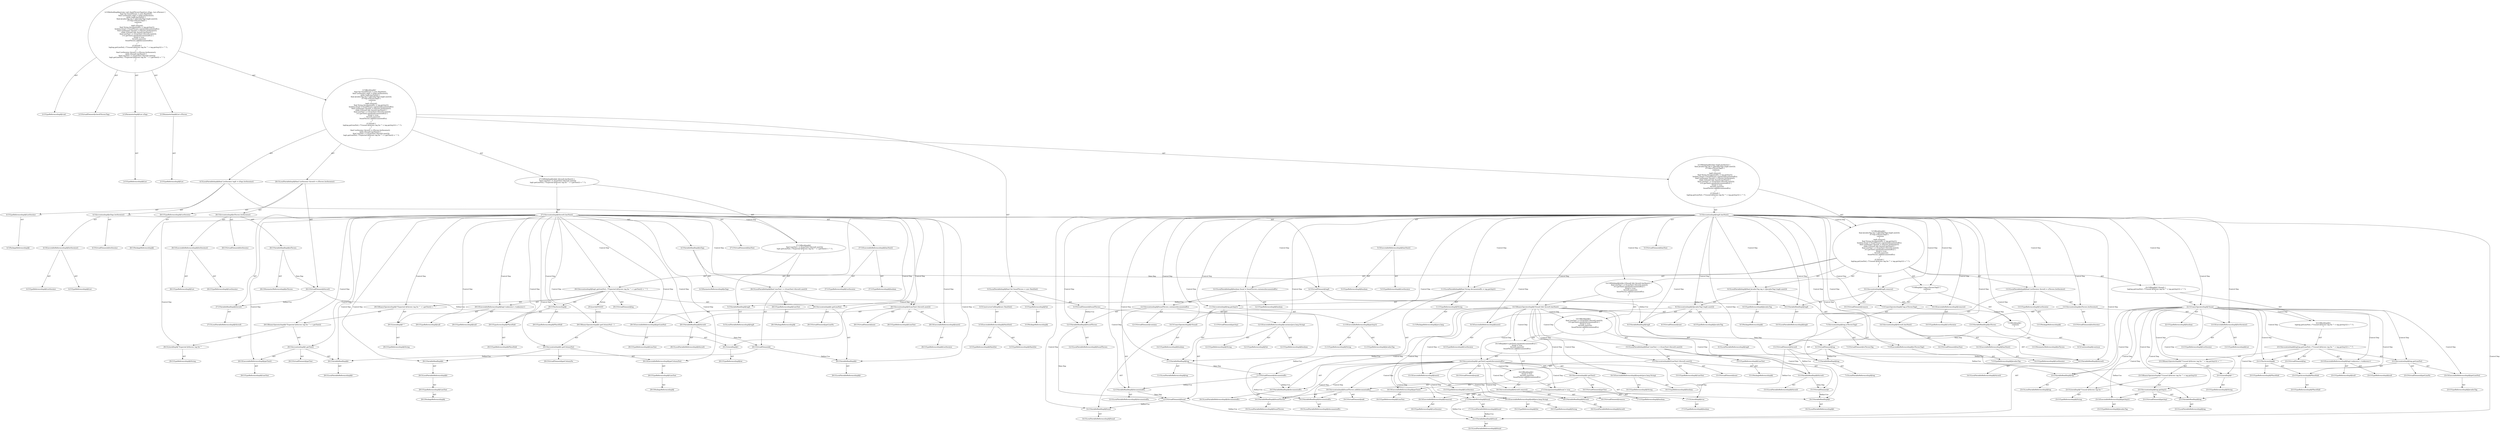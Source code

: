 digraph "checkThrowsTags#?,List,List" {
0 [label="2:CtTypeReferenceImpl@void" shape=ellipse]
1 [label="2:CtVirtualElement@checkThrowsTags" shape=ellipse]
2 [label="2:CtParameterImpl@List aTags" shape=ellipse]
3 [label="2:CtTypeReferenceImpl@List" shape=ellipse]
4 [label="2:CtParameterImpl@List aThrows" shape=ellipse]
5 [label="2:CtTypeReferenceImpl@List" shape=ellipse]
6 [label="3:CtTypeReferenceImpl@Set" shape=ellipse]
7 [label="3:CtPackageReferenceImpl@" shape=ellipse]
8 [label="3:CtExecutableReferenceImpl@HashSet()" shape=ellipse]
9 [label="3:CtTypeReferenceImpl@HashSet" shape=ellipse]
10 [label="3:CtTypeReferenceImpl@HashSet" shape=ellipse]
11 [label="3:CtConstructorCallImpl@new HashSet()" shape=ellipse]
12 [label="3:CtVirtualElement@foundThrows" shape=ellipse]
13 [label="3:CtLocalVariableImpl@final Set foundThrows = new HashSet()" shape=ellipse]
14 [label="4:CtTypeReferenceImpl@ListIterator" shape=ellipse]
15 [label="4:CtPackageReferenceImpl@" shape=ellipse]
16 [label="4:CtExecutableReferenceImpl@listIterator()" shape=ellipse]
17 [label="4:CtTypeReferenceImpl@List" shape=ellipse]
18 [label="4:CtTypeReferenceImpl@ListIterator" shape=ellipse]
19 [label="4:CtVirtualElement@listIterator" shape=ellipse]
20 [label="4:CtVariableReadImpl@aTags" shape=ellipse]
21 [label="4:CtParameterReferenceImpl@aTags" shape=ellipse]
22 [label="4:CtInvocationImpl@aTags.listIterator()" shape=ellipse]
23 [label="4:CtVirtualElement@tagIt" shape=ellipse]
24 [label="4:CtLocalVariableImpl@final ListIterator tagIt = aTags.listIterator()" shape=ellipse]
25 [label="5:CtExecutableReferenceImpl@hasNext()" shape=ellipse]
26 [label="5:CtTypeReferenceImpl@ListIterator" shape=ellipse]
27 [label="5:CtTypeReferenceImpl@boolean" shape=ellipse]
28 [label="5:CtVirtualElement@hasNext" shape=ellipse]
29 [label="5:CtVariableReadImpl@tagIt" shape=ellipse]
30 [label="5:CtLocalVariableReferenceImpl@tagIt" shape=ellipse]
31 [label="5:CtInvocationImpl@tagIt.hasNext()" shape=ellipse]
32 [label="6:CtTypeReferenceImpl@JavadocTag" shape=ellipse]
33 [label="6:CtPackageReferenceImpl@" shape=ellipse]
34 [label="6:CtExecutableReferenceImpl@next()" shape=ellipse]
35 [label="6:CtTypeReferenceImpl@ListIterator" shape=ellipse]
36 [label="6:CtVirtualElement@next" shape=ellipse]
37 [label="6:CtVariableReadImpl@tagIt" shape=ellipse]
38 [label="6:CtLocalVariableReferenceImpl@tagIt" shape=ellipse]
39 [label="6:CtInvocationImpl@((JavadocTag) (tagIt.next()))" shape=ellipse]
40 [label="6:CtTypeReferenceImpl@JavadocTag" shape=ellipse]
41 [label="6:CtVirtualElement@tag" shape=ellipse]
42 [label="6:CtLocalVariableImpl@final JavadocTag tag = ((JavadocTag) (tagIt.next()))" shape=ellipse]
43 [label="7:CtExecutableReferenceImpl@isThrowsTag()" shape=ellipse]
44 [label="7:CtTypeReferenceImpl@JavadocTag" shape=ellipse]
45 [label="7:CtVirtualElement@isThrowsTag" shape=ellipse]
46 [label="7:CtVariableReadImpl@tag" shape=ellipse]
47 [label="7:CtLocalVariableReferenceImpl@tag" shape=ellipse]
48 [label="7:CtInvocationImpl@tag.isThrowsTag()" shape=ellipse]
49 [label="7:CtUnaryOperatorImpl@!tag.isThrowsTag()" shape=ellipse]
50 [label="8:CtContinueImpl@continue" shape=ellipse]
51 [label="7:CtBlockImpl@\{
    continue;
\}" shape=ellipse]
52 [label="7:CtIfImpl@if (!tag.isThrowsTag()) \{
    continue;
\}" shape=ellipse]
53 [label="10:CtExecutableReferenceImpl@remove()" shape=ellipse]
54 [label="10:CtTypeReferenceImpl@ListIterator" shape=ellipse]
55 [label="10:CtVirtualElement@remove" shape=ellipse]
56 [label="10:CtVariableReadImpl@tagIt" shape=ellipse]
57 [label="10:CtLocalVariableReferenceImpl@tagIt" shape=ellipse]
58 [label="10:CtInvocationImpl@tagIt.remove()" shape=ellipse]
59 [label="11:CtTypeReferenceImpl@String" shape=ellipse]
60 [label="11:CtPackageReferenceImpl@java.lang" shape=ellipse]
61 [label="11:CtExecutableReferenceImpl@getArg1()" shape=ellipse]
62 [label="11:CtTypeReferenceImpl@JavadocTag" shape=ellipse]
63 [label="11:CtTypeReferenceImpl@String" shape=ellipse]
64 [label="11:CtVirtualElement@getArg1" shape=ellipse]
65 [label="11:CtVariableReadImpl@tag" shape=ellipse]
66 [label="11:CtLocalVariableReferenceImpl@tag" shape=ellipse]
67 [label="11:CtInvocationImpl@tag.getArg1()" shape=ellipse]
68 [label="11:CtVirtualElement@documentedEx" shape=ellipse]
69 [label="11:CtLocalVariableImpl@final String documentedEx = tag.getArg1()" shape=ellipse]
70 [label="12:CtTypeReferenceImpl@boolean" shape=ellipse]
71 [label="12:CtExecutableReferenceImpl@contains(java.lang.String)" shape=ellipse]
72 [label="12:CtTypeReferenceImpl@Set" shape=ellipse]
73 [label="12:CtTypeReferenceImpl@boolean" shape=ellipse]
74 [label="12:CtTypeReferenceImpl@String" shape=ellipse]
75 [label="12:CtVirtualElement@contains" shape=ellipse]
76 [label="12:CtVariableReadImpl@foundThrows" shape=ellipse]
77 [label="12:CtLocalVariableReferenceImpl@foundThrows" shape=ellipse]
78 [label="12:CtVariableReadImpl@documentedEx" shape=ellipse]
79 [label="12:CtLocalVariableReferenceImpl@documentedEx" shape=ellipse]
80 [label="12:CtInvocationImpl@foundThrows.contains(documentedEx)" shape=ellipse]
81 [label="12:CtVirtualElement@found" shape=ellipse]
82 [label="12:CtLocalVariableImpl@boolean found = foundThrows.contains(documentedEx)" shape=ellipse]
83 [label="13:CtTypeReferenceImpl@ListIterator" shape=ellipse]
84 [label="13:CtPackageReferenceImpl@" shape=ellipse]
85 [label="13:CtExecutableReferenceImpl@listIterator()" shape=ellipse]
86 [label="13:CtTypeReferenceImpl@List" shape=ellipse]
87 [label="13:CtTypeReferenceImpl@ListIterator" shape=ellipse]
88 [label="13:CtVirtualElement@listIterator" shape=ellipse]
89 [label="13:CtVariableReadImpl@aThrows" shape=ellipse]
90 [label="13:CtParameterReferenceImpl@aThrows" shape=ellipse]
91 [label="13:CtInvocationImpl@aThrows.listIterator()" shape=ellipse]
92 [label="13:CtVirtualElement@throwIt" shape=ellipse]
93 [label="13:CtLocalVariableImpl@final ListIterator throwIt = aThrows.listIterator()" shape=ellipse]
94 [label="14:CtVariableReadImpl@found" shape=ellipse]
95 [label="14:CtLocalVariableReferenceImpl@found" shape=ellipse]
96 [label="14:CtUnaryOperatorImpl@(!found)" shape=ellipse]
97 [label="14:CtTypeReferenceImpl@boolean" shape=ellipse]
98 [label="14:CtExecutableReferenceImpl@hasNext()" shape=ellipse]
99 [label="14:CtTypeReferenceImpl@ListIterator" shape=ellipse]
100 [label="14:CtVirtualElement@hasNext" shape=ellipse]
101 [label="14:CtVariableReadImpl@throwIt" shape=ellipse]
102 [label="14:CtLocalVariableReferenceImpl@throwIt" shape=ellipse]
103 [label="14:CtInvocationImpl@throwIt.hasNext()" shape=ellipse]
104 [label="14:CtBinaryOperatorImpl@(!found) && throwIt.hasNext()" shape=ellipse]
105 [label="15:CtTypeReferenceImpl@LineText" shape=ellipse]
106 [label="15:CtPackageReferenceImpl@" shape=ellipse]
107 [label="15:CtExecutableReferenceImpl@next()" shape=ellipse]
108 [label="15:CtTypeReferenceImpl@ListIterator" shape=ellipse]
109 [label="15:CtVirtualElement@next" shape=ellipse]
110 [label="15:CtVariableReadImpl@throwIt" shape=ellipse]
111 [label="15:CtLocalVariableReferenceImpl@throwIt" shape=ellipse]
112 [label="15:CtInvocationImpl@((LineText) (throwIt.next()))" shape=ellipse]
113 [label="15:CtTypeReferenceImpl@LineText" shape=ellipse]
114 [label="15:CtVirtualElement@t" shape=ellipse]
115 [label="15:CtLocalVariableImpl@final LineText t = ((LineText) (throwIt.next()))" shape=ellipse]
116 [label="16:CtExecutableReferenceImpl@equals(java.lang.String)" shape=ellipse]
117 [label="16:CtTypeReferenceImpl@boolean" shape=ellipse]
118 [label="16:CtTypeReferenceImpl@String" shape=ellipse]
119 [label="16:CtVirtualElement@equals" shape=ellipse]
120 [label="16:CtExecutableReferenceImpl@getText()" shape=ellipse]
121 [label="16:CtTypeReferenceImpl@LineText" shape=ellipse]
122 [label="16:CtVirtualElement@getText" shape=ellipse]
123 [label="16:CtVariableReadImpl@t" shape=ellipse]
124 [label="16:CtLocalVariableReferenceImpl@t" shape=ellipse]
125 [label="16:CtInvocationImpl@t.getText()" shape=ellipse]
126 [label="16:CtVariableReadImpl@documentedEx" shape=ellipse]
127 [label="16:CtLocalVariableReferenceImpl@documentedEx" shape=ellipse]
128 [label="16:CtInvocationImpl@t.getText().equals(documentedEx)" shape=ellipse]
129 [label="17:CtVariableWriteImpl@found" shape=ellipse]
130 [label="17:CtLocalVariableReferenceImpl@found" shape=ellipse]
131 [label="17:CtLiteralImpl@true" shape=ellipse]
132 [label="17:CtTypeReferenceImpl@boolean" shape=ellipse]
133 [label="17:CtTypeReferenceImpl@boolean" shape=ellipse]
134 [label="17:CtAssignmentImpl@found = true" shape=ellipse]
135 [label="18:CtExecutableReferenceImpl@remove()" shape=ellipse]
136 [label="18:CtTypeReferenceImpl@ListIterator" shape=ellipse]
137 [label="18:CtVirtualElement@remove" shape=ellipse]
138 [label="18:CtVariableReadImpl@throwIt" shape=ellipse]
139 [label="18:CtLocalVariableReferenceImpl@throwIt" shape=ellipse]
140 [label="18:CtInvocationImpl@throwIt.remove()" shape=ellipse]
141 [label="19:CtExecutableReferenceImpl@add(java.lang.String)" shape=ellipse]
142 [label="19:CtTypeReferenceImpl@Set" shape=ellipse]
143 [label="19:CtTypeReferenceImpl@String" shape=ellipse]
144 [label="19:CtVirtualElement@add" shape=ellipse]
145 [label="19:CtVariableReadImpl@foundThrows" shape=ellipse]
146 [label="19:CtLocalVariableReferenceImpl@foundThrows" shape=ellipse]
147 [label="19:CtVariableReadImpl@documentedEx" shape=ellipse]
148 [label="19:CtLocalVariableReferenceImpl@documentedEx" shape=ellipse]
149 [label="19:CtInvocationImpl@foundThrows.add(documentedEx)" shape=ellipse]
150 [label="16:CtBlockImpl@\{
    found = true;
    throwIt.remove();
    foundThrows.add(documentedEx);
\}" shape=ellipse]
151 [label="16:CtIfImpl@if (t.getText().equals(documentedEx)) \{
    found = true;
    throwIt.remove();
    foundThrows.add(documentedEx);
\}" shape=ellipse]
152 [label="14:CtBlockImpl@\{
    final LineText t = ((LineText) (throwIt.next()));
    if (t.getText().equals(documentedEx)) \{
        found = true;
        throwIt.remove();
        foundThrows.add(documentedEx);
    \}
\}" shape=ellipse]
153 [label="14:CtWhileImpl@while ((!found) && throwIt.hasNext()) \{
    final LineText t = ((LineText) (throwIt.next()));
    if (t.getText().equals(documentedEx)) \{
        found = true;
        throwIt.remove();
        foundThrows.add(documentedEx);
    \}
\} " shape=ellipse]
154 [label="22:CtVariableReadImpl@found" shape=ellipse]
155 [label="22:CtLocalVariableReferenceImpl@found" shape=ellipse]
156 [label="22:CtUnaryOperatorImpl@!found" shape=ellipse]
157 [label="22:CtTypeReferenceImpl@boolean" shape=ellipse]
158 [label="23:CtExecutableReferenceImpl@log(<unknown>,<unknown>)" shape=ellipse]
159 [label="23:CtTypeReferenceImpl@null" shape=ellipse]
160 [label="23:CtTypeReferenceImpl@null" shape=ellipse]
161 [label="23:CtVirtualElement@log" shape=ellipse]
162 [label="23:CtTypeAccessImpl@PlaceHold" shape=ellipse]
163 [label="23:CtTypeReferenceImpl@PlaceHold" shape=ellipse]
164 [label="23:CtThisAccessImpl@" shape=ellipse]
165 [label="23:CtTypeReferenceImpl@PlaceHold" shape=ellipse]
166 [label="23:CtExecutableReferenceImpl@getLineNo()" shape=ellipse]
167 [label="23:CtTypeReferenceImpl@JavadocTag" shape=ellipse]
168 [label="23:CtVirtualElement@getLineNo" shape=ellipse]
169 [label="23:CtVariableReadImpl@tag" shape=ellipse]
170 [label="23:CtLocalVariableReferenceImpl@tag" shape=ellipse]
171 [label="23:CtInvocationImpl@tag.getLineNo()" shape=ellipse]
172 [label="23:CtLiteralImpl@\"Unused @throws tag for '\"" shape=ellipse]
173 [label="23:CtTypeReferenceImpl@String" shape=ellipse]
174 [label="23:CtExecutableReferenceImpl@getArg1()" shape=ellipse]
175 [label="23:CtTypeReferenceImpl@JavadocTag" shape=ellipse]
176 [label="23:CtVirtualElement@getArg1" shape=ellipse]
177 [label="23:CtVariableReadImpl@tag" shape=ellipse]
178 [label="23:CtLocalVariableReferenceImpl@tag" shape=ellipse]
179 [label="23:CtInvocationImpl@tag.getArg1()" shape=ellipse]
180 [label="23:CtBinaryOperatorImpl@(\"Unused @throws tag for '\" + tag.getArg1())" shape=ellipse]
181 [label="23:CtLiteralImpl@\"'.\"" shape=ellipse]
182 [label="23:CtTypeReferenceImpl@String" shape=ellipse]
183 [label="23:CtBinaryOperatorImpl@(\"Unused @throws tag for '\" + tag.getArg1()) + \"'.\"" shape=ellipse]
184 [label="23:CtInvocationImpl@log(tag.getLineNo(), (\"Unused @throws tag for '\" + tag.getArg1()) + \"'.\")" shape=ellipse]
185 [label="22:CtBlockImpl@\{
    log(tag.getLineNo(), (\"Unused @throws tag for '\" + tag.getArg1()) + \"'.\");
\}" shape=ellipse]
186 [label="22:CtIfImpl@if (!found) \{
    log(tag.getLineNo(), (\"Unused @throws tag for '\" + tag.getArg1()) + \"'.\");
\}" shape=ellipse]
187 [label="5:CtBlockImpl@\{
    final JavadocTag tag = ((JavadocTag) (tagIt.next()));
    if (!tag.isThrowsTag()) \{
        continue;
    \}
    tagIt.remove();
    final String documentedEx = tag.getArg1();
    boolean found = foundThrows.contains(documentedEx);
    final ListIterator throwIt = aThrows.listIterator();
    while ((!found) && throwIt.hasNext()) \{
        final LineText t = ((LineText) (throwIt.next()));
        if (t.getText().equals(documentedEx)) \{
            found = true;
            throwIt.remove();
            foundThrows.add(documentedEx);
        \}
    \} 
    if (!found) \{
        log(tag.getLineNo(), (\"Unused @throws tag for '\" + tag.getArg1()) + \"'.\");
    \}
\}" shape=ellipse]
188 [label="5:CtWhileImpl@while (tagIt.hasNext()) \{
    final JavadocTag tag = ((JavadocTag) (tagIt.next()));
    if (!tag.isThrowsTag()) \{
        continue;
    \}
    tagIt.remove();
    final String documentedEx = tag.getArg1();
    boolean found = foundThrows.contains(documentedEx);
    final ListIterator throwIt = aThrows.listIterator();
    while ((!found) && throwIt.hasNext()) \{
        final LineText t = ((LineText) (throwIt.next()));
        if (t.getText().equals(documentedEx)) \{
            found = true;
            throwIt.remove();
            foundThrows.add(documentedEx);
        \}
    \} 
    if (!found) \{
        log(tag.getLineNo(), (\"Unused @throws tag for '\" + tag.getArg1()) + \"'.\");
    \}
\} " shape=ellipse]
189 [label="26:CtTypeReferenceImpl@ListIterator" shape=ellipse]
190 [label="26:CtPackageReferenceImpl@" shape=ellipse]
191 [label="26:CtExecutableReferenceImpl@listIterator()" shape=ellipse]
192 [label="26:CtTypeReferenceImpl@List" shape=ellipse]
193 [label="26:CtTypeReferenceImpl@ListIterator" shape=ellipse]
194 [label="26:CtVirtualElement@listIterator" shape=ellipse]
195 [label="26:CtVariableReadImpl@aThrows" shape=ellipse]
196 [label="26:CtParameterReferenceImpl@aThrows" shape=ellipse]
197 [label="26:CtInvocationImpl@aThrows.listIterator()" shape=ellipse]
198 [label="26:CtVirtualElement@throwIt" shape=ellipse]
199 [label="26:CtLocalVariableImpl@final ListIterator throwIt = aThrows.listIterator()" shape=ellipse]
200 [label="27:CtExecutableReferenceImpl@hasNext()" shape=ellipse]
201 [label="27:CtTypeReferenceImpl@ListIterator" shape=ellipse]
202 [label="27:CtTypeReferenceImpl@boolean" shape=ellipse]
203 [label="27:CtVirtualElement@hasNext" shape=ellipse]
204 [label="27:CtVariableReadImpl@throwIt" shape=ellipse]
205 [label="27:CtLocalVariableReferenceImpl@throwIt" shape=ellipse]
206 [label="27:CtInvocationImpl@throwIt.hasNext()" shape=ellipse]
207 [label="28:CtTypeReferenceImpl@LineText" shape=ellipse]
208 [label="28:CtPackageReferenceImpl@" shape=ellipse]
209 [label="28:CtExecutableReferenceImpl@next()" shape=ellipse]
210 [label="28:CtTypeReferenceImpl@ListIterator" shape=ellipse]
211 [label="28:CtVirtualElement@next" shape=ellipse]
212 [label="28:CtVariableReadImpl@throwIt" shape=ellipse]
213 [label="28:CtLocalVariableReferenceImpl@throwIt" shape=ellipse]
214 [label="28:CtInvocationImpl@((LineText) (throwIt.next()))" shape=ellipse]
215 [label="28:CtTypeReferenceImpl@LineText" shape=ellipse]
216 [label="28:CtVirtualElement@t" shape=ellipse]
217 [label="28:CtLocalVariableImpl@final LineText t = ((LineText) (throwIt.next()))" shape=ellipse]
218 [label="29:CtExecutableReferenceImpl@log(<unknown>,<unknown>)" shape=ellipse]
219 [label="29:CtTypeReferenceImpl@null" shape=ellipse]
220 [label="29:CtTypeReferenceImpl@null" shape=ellipse]
221 [label="29:CtVirtualElement@log" shape=ellipse]
222 [label="29:CtTypeAccessImpl@PlaceHold" shape=ellipse]
223 [label="29:CtTypeReferenceImpl@PlaceHold" shape=ellipse]
224 [label="29:CtThisAccessImpl@" shape=ellipse]
225 [label="29:CtTypeReferenceImpl@PlaceHold" shape=ellipse]
226 [label="29:CtExecutableReferenceImpl@getLineNo()" shape=ellipse]
227 [label="29:CtTypeReferenceImpl@LineText" shape=ellipse]
228 [label="29:CtVirtualElement@getLineNo" shape=ellipse]
229 [label="29:CtVariableReadImpl@t" shape=ellipse]
230 [label="29:CtLocalVariableReferenceImpl@t" shape=ellipse]
231 [label="29:CtInvocationImpl@t.getLineNo()" shape=ellipse]
232 [label="29:CtLiteralImpl@\"Expected @throws tag for '\"" shape=ellipse]
233 [label="29:CtTypeReferenceImpl@String" shape=ellipse]
234 [label="29:CtExecutableReferenceImpl@getText()" shape=ellipse]
235 [label="29:CtTypeReferenceImpl@LineText" shape=ellipse]
236 [label="29:CtVirtualElement@getText" shape=ellipse]
237 [label="29:CtVariableReadImpl@t" shape=ellipse]
238 [label="29:CtLocalVariableReferenceImpl@t" shape=ellipse]
239 [label="29:CtInvocationImpl@t.getText()" shape=ellipse]
240 [label="29:CtBinaryOperatorImpl@(\"Expected @throws tag for '\" + t.getText())" shape=ellipse]
241 [label="29:CtLiteralImpl@\"'.\"" shape=ellipse]
242 [label="29:CtTypeReferenceImpl@String" shape=ellipse]
243 [label="29:CtBinaryOperatorImpl@(\"Expected @throws tag for '\" + t.getText()) + \"'.\"" shape=ellipse]
244 [label="29:CtInvocationImpl@log(t.getLineNo(), (\"Expected @throws tag for '\" + t.getText()) + \"'.\")" shape=ellipse]
245 [label="27:CtBlockImpl@\{
    final LineText t = ((LineText) (throwIt.next()));
    log(t.getLineNo(), (\"Expected @throws tag for '\" + t.getText()) + \"'.\");
\}" shape=ellipse]
246 [label="27:CtWhileImpl@while (throwIt.hasNext()) \{
    final LineText t = ((LineText) (throwIt.next()));
    log(t.getLineNo(), (\"Expected @throws tag for '\" + t.getText()) + \"'.\");
\} " shape=ellipse]
247 [label="2:CtBlockImpl@\{
    final Set foundThrows = new HashSet();
    final ListIterator tagIt = aTags.listIterator();
    while (tagIt.hasNext()) \{
        final JavadocTag tag = ((JavadocTag) (tagIt.next()));
        if (!tag.isThrowsTag()) \{
            continue;
        \}
        tagIt.remove();
        final String documentedEx = tag.getArg1();
        boolean found = foundThrows.contains(documentedEx);
        final ListIterator throwIt = aThrows.listIterator();
        while ((!found) && throwIt.hasNext()) \{
            final LineText t = ((LineText) (throwIt.next()));
            if (t.getText().equals(documentedEx)) \{
                found = true;
                throwIt.remove();
                foundThrows.add(documentedEx);
            \}
        \} 
        if (!found) \{
            log(tag.getLineNo(), (\"Unused @throws tag for '\" + tag.getArg1()) + \"'.\");
        \}
    \} 
    final ListIterator throwIt = aThrows.listIterator();
    while (throwIt.hasNext()) \{
        final LineText t = ((LineText) (throwIt.next()));
        log(t.getLineNo(), (\"Expected @throws tag for '\" + t.getText()) + \"'.\");
    \} 
\}" shape=ellipse]
248 [label="2:CtMethodImpl@private void checkThrowsTags(List aTags, List aThrows) \{
    final Set foundThrows = new HashSet();
    final ListIterator tagIt = aTags.listIterator();
    while (tagIt.hasNext()) \{
        final JavadocTag tag = ((JavadocTag) (tagIt.next()));
        if (!tag.isThrowsTag()) \{
            continue;
        \}
        tagIt.remove();
        final String documentedEx = tag.getArg1();
        boolean found = foundThrows.contains(documentedEx);
        final ListIterator throwIt = aThrows.listIterator();
        while ((!found) && throwIt.hasNext()) \{
            final LineText t = ((LineText) (throwIt.next()));
            if (t.getText().equals(documentedEx)) \{
                found = true;
                throwIt.remove();
                foundThrows.add(documentedEx);
            \}
        \} 
        if (!found) \{
            log(tag.getLineNo(), (\"Unused @throws tag for '\" + tag.getArg1()) + \"'.\");
        \}
    \} 
    final ListIterator throwIt = aThrows.listIterator();
    while (throwIt.hasNext()) \{
        final LineText t = ((LineText) (throwIt.next()));
        log(t.getLineNo(), (\"Expected @throws tag for '\" + t.getText()) + \"'.\");
    \} 
\}" shape=ellipse]
249 [label="29:Insert@INSERT" shape=ellipse]
250 [label="29:CtPackageReferenceImpl@" shape=ellipse]
251 [label="29:CtTypeReferenceImpl@LineText" shape=ellipse]
252 [label="29:CtLocalVariableReferenceImpl@t" shape=ellipse]
253 [label="29:CtVariableReadImpl@t" shape=ellipse]
254 [label="29:CtPackageReferenceImpl@" shape=ellipse]
255 [label="29:CtTypeReferenceImpl@LineText" shape=ellipse]
256 [label="29:CtExecutableReferenceImpl@getColumnNo()" shape=ellipse]
257 [label="29:CtInvocationImpl@t.getColumnNo()" shape=ellipse]
258 [label="29:CtVirtualElement@getColumnNo" shape=ellipse]
259 [label="29:CtTypeReferenceImpl@int" shape=ellipse]
260 [label="29:CtLiteralImpl@1" shape=ellipse]
261 [label="29:CtBinaryOperatorImpl@t.getColumnNo() - 1" shape=ellipse]
2 -> 3 [label="AST"];
4 -> 5 [label="AST"];
6 -> 7 [label="AST"];
8 -> 9 [label="AST"];
8 -> 10 [label="AST"];
11 -> 8 [label="AST"];
12 -> 76 [label="Define-Use"];
12 -> 145 [label="Define-Use"];
13 -> 12 [label="AST"];
13 -> 6 [label="AST"];
13 -> 11 [label="AST"];
14 -> 15 [label="AST"];
16 -> 17 [label="AST"];
16 -> 18 [label="AST"];
20 -> 21 [label="AST"];
20 -> 23 [label="Data Dep"];
22 -> 19 [label="AST"];
22 -> 20 [label="AST"];
22 -> 16 [label="AST"];
23 -> 29 [label="Define-Use"];
23 -> 37 [label="Define-Use"];
23 -> 56 [label="Define-Use"];
24 -> 23 [label="AST"];
24 -> 14 [label="AST"];
24 -> 22 [label="AST"];
25 -> 26 [label="AST"];
25 -> 27 [label="AST"];
29 -> 30 [label="AST"];
31 -> 28 [label="AST"];
31 -> 29 [label="AST"];
31 -> 25 [label="AST"];
31 -> 187 [label="Control Dep"];
31 -> 42 [label="Control Dep"];
31 -> 39 [label="Control Dep"];
31 -> 34 [label="Control Dep"];
31 -> 37 [label="Control Dep"];
31 -> 52 [label="Control Dep"];
31 -> 49 [label="Control Dep"];
31 -> 48 [label="Control Dep"];
31 -> 43 [label="Control Dep"];
31 -> 46 [label="Control Dep"];
31 -> 58 [label="Control Dep"];
31 -> 53 [label="Control Dep"];
31 -> 56 [label="Control Dep"];
31 -> 69 [label="Control Dep"];
31 -> 67 [label="Control Dep"];
31 -> 61 [label="Control Dep"];
31 -> 65 [label="Control Dep"];
31 -> 82 [label="Control Dep"];
31 -> 80 [label="Control Dep"];
31 -> 71 [label="Control Dep"];
31 -> 76 [label="Control Dep"];
31 -> 78 [label="Control Dep"];
31 -> 93 [label="Control Dep"];
31 -> 91 [label="Control Dep"];
31 -> 85 [label="Control Dep"];
31 -> 89 [label="Control Dep"];
31 -> 153 [label="Control Dep"];
31 -> 104 [label="Control Dep"];
31 -> 96 [label="Control Dep"];
31 -> 94 [label="Control Dep"];
31 -> 103 [label="Control Dep"];
31 -> 98 [label="Control Dep"];
31 -> 101 [label="Control Dep"];
31 -> 186 [label="Control Dep"];
31 -> 156 [label="Control Dep"];
31 -> 154 [label="Control Dep"];
32 -> 33 [label="AST"];
34 -> 35 [label="AST"];
37 -> 38 [label="AST"];
37 -> 41 [label="Data Dep"];
39 -> 36 [label="AST"];
39 -> 40 [label="AST"];
39 -> 37 [label="AST"];
39 -> 34 [label="AST"];
41 -> 46 [label="Define-Use"];
41 -> 65 [label="Define-Use"];
41 -> 169 [label="Define-Use"];
41 -> 177 [label="Define-Use"];
42 -> 41 [label="AST"];
42 -> 32 [label="AST"];
42 -> 39 [label="AST"];
43 -> 44 [label="AST"];
46 -> 47 [label="AST"];
48 -> 45 [label="AST"];
48 -> 46 [label="AST"];
48 -> 43 [label="AST"];
49 -> 48 [label="AST"];
49 -> 51 [label="Control Dep"];
51 -> 50 [label="AST"];
52 -> 49 [label="AST"];
52 -> 51 [label="AST"];
53 -> 54 [label="AST"];
56 -> 57 [label="AST"];
58 -> 55 [label="AST"];
58 -> 56 [label="AST"];
58 -> 53 [label="AST"];
59 -> 60 [label="AST"];
61 -> 62 [label="AST"];
61 -> 63 [label="AST"];
65 -> 66 [label="AST"];
65 -> 68 [label="Data Dep"];
67 -> 64 [label="AST"];
67 -> 65 [label="AST"];
67 -> 61 [label="AST"];
68 -> 78 [label="Define-Use"];
68 -> 126 [label="Define-Use"];
68 -> 147 [label="Define-Use"];
69 -> 68 [label="AST"];
69 -> 59 [label="AST"];
69 -> 67 [label="AST"];
71 -> 72 [label="AST"];
71 -> 73 [label="AST"];
71 -> 74 [label="AST"];
76 -> 77 [label="AST"];
76 -> 81 [label="Data Dep"];
78 -> 79 [label="AST"];
78 -> 81 [label="Data Dep"];
80 -> 75 [label="AST"];
80 -> 76 [label="AST"];
80 -> 71 [label="AST"];
80 -> 78 [label="AST"];
81 -> 94 [label="Define-Use"];
81 -> 154 [label="Define-Use"];
82 -> 81 [label="AST"];
82 -> 70 [label="AST"];
82 -> 80 [label="AST"];
83 -> 84 [label="AST"];
85 -> 86 [label="AST"];
85 -> 87 [label="AST"];
89 -> 90 [label="AST"];
89 -> 92 [label="Data Dep"];
91 -> 88 [label="AST"];
91 -> 89 [label="AST"];
91 -> 85 [label="AST"];
92 -> 101 [label="Define-Use"];
92 -> 110 [label="Define-Use"];
92 -> 138 [label="Define-Use"];
93 -> 92 [label="AST"];
93 -> 83 [label="AST"];
93 -> 91 [label="AST"];
94 -> 95 [label="AST"];
96 -> 97 [label="AST"];
96 -> 94 [label="AST"];
98 -> 99 [label="AST"];
101 -> 102 [label="AST"];
103 -> 100 [label="AST"];
103 -> 101 [label="AST"];
103 -> 98 [label="AST"];
104 -> 96 [label="AST"];
104 -> 103 [label="AST"];
104 -> 152 [label="Control Dep"];
104 -> 115 [label="Control Dep"];
104 -> 112 [label="Control Dep"];
104 -> 107 [label="Control Dep"];
104 -> 110 [label="Control Dep"];
104 -> 151 [label="Control Dep"];
104 -> 128 [label="Control Dep"];
104 -> 116 [label="Control Dep"];
104 -> 125 [label="Control Dep"];
104 -> 120 [label="Control Dep"];
104 -> 123 [label="Control Dep"];
104 -> 126 [label="Control Dep"];
105 -> 106 [label="AST"];
107 -> 108 [label="AST"];
110 -> 111 [label="AST"];
110 -> 114 [label="Data Dep"];
112 -> 109 [label="AST"];
112 -> 113 [label="AST"];
112 -> 110 [label="AST"];
112 -> 107 [label="AST"];
114 -> 123 [label="Define-Use"];
115 -> 114 [label="AST"];
115 -> 105 [label="AST"];
115 -> 112 [label="AST"];
116 -> 117 [label="AST"];
116 -> 118 [label="AST"];
120 -> 121 [label="AST"];
123 -> 124 [label="AST"];
125 -> 122 [label="AST"];
125 -> 123 [label="AST"];
125 -> 120 [label="AST"];
126 -> 127 [label="AST"];
128 -> 119 [label="AST"];
128 -> 125 [label="AST"];
128 -> 116 [label="AST"];
128 -> 126 [label="AST"];
128 -> 150 [label="Control Dep"];
128 -> 134 [label="Control Dep"];
128 -> 129 [label="Control Dep"];
128 -> 131 [label="Control Dep"];
128 -> 140 [label="Control Dep"];
128 -> 135 [label="Control Dep"];
128 -> 138 [label="Control Dep"];
128 -> 149 [label="Control Dep"];
128 -> 141 [label="Control Dep"];
128 -> 145 [label="Control Dep"];
128 -> 147 [label="Control Dep"];
129 -> 130 [label="AST"];
129 -> 154 [label="Define-Use"];
130 -> 154 [label="Define-Use"];
131 -> 132 [label="AST"];
134 -> 133 [label="AST"];
134 -> 129 [label="AST"];
134 -> 131 [label="AST"];
135 -> 136 [label="AST"];
138 -> 139 [label="AST"];
140 -> 137 [label="AST"];
140 -> 138 [label="AST"];
140 -> 135 [label="AST"];
141 -> 142 [label="AST"];
141 -> 143 [label="AST"];
145 -> 146 [label="AST"];
147 -> 148 [label="AST"];
149 -> 144 [label="AST"];
149 -> 145 [label="AST"];
149 -> 141 [label="AST"];
149 -> 147 [label="AST"];
150 -> 134 [label="AST"];
150 -> 140 [label="AST"];
150 -> 149 [label="AST"];
151 -> 128 [label="AST"];
151 -> 150 [label="AST"];
152 -> 115 [label="AST"];
152 -> 151 [label="AST"];
153 -> 104 [label="AST"];
153 -> 152 [label="AST"];
154 -> 155 [label="AST"];
156 -> 157 [label="AST"];
156 -> 154 [label="AST"];
156 -> 185 [label="Control Dep"];
156 -> 184 [label="Control Dep"];
156 -> 158 [label="Control Dep"];
156 -> 164 [label="Control Dep"];
156 -> 162 [label="Control Dep"];
156 -> 171 [label="Control Dep"];
156 -> 166 [label="Control Dep"];
156 -> 169 [label="Control Dep"];
156 -> 183 [label="Control Dep"];
156 -> 180 [label="Control Dep"];
156 -> 172 [label="Control Dep"];
156 -> 179 [label="Control Dep"];
156 -> 174 [label="Control Dep"];
156 -> 177 [label="Control Dep"];
156 -> 181 [label="Control Dep"];
158 -> 159 [label="AST"];
158 -> 160 [label="AST"];
162 -> 163 [label="AST"];
164 -> 165 [label="AST"];
164 -> 162 [label="AST"];
166 -> 167 [label="AST"];
169 -> 170 [label="AST"];
171 -> 168 [label="AST"];
171 -> 169 [label="AST"];
171 -> 166 [label="AST"];
172 -> 173 [label="AST"];
174 -> 175 [label="AST"];
177 -> 178 [label="AST"];
179 -> 176 [label="AST"];
179 -> 177 [label="AST"];
179 -> 174 [label="AST"];
180 -> 172 [label="AST"];
180 -> 179 [label="AST"];
181 -> 182 [label="AST"];
183 -> 180 [label="AST"];
183 -> 181 [label="AST"];
184 -> 161 [label="AST"];
184 -> 164 [label="AST"];
184 -> 158 [label="AST"];
184 -> 171 [label="AST"];
184 -> 183 [label="AST"];
185 -> 184 [label="AST"];
186 -> 156 [label="AST"];
186 -> 185 [label="AST"];
187 -> 42 [label="AST"];
187 -> 52 [label="AST"];
187 -> 58 [label="AST"];
187 -> 69 [label="AST"];
187 -> 82 [label="AST"];
187 -> 93 [label="AST"];
187 -> 153 [label="AST"];
187 -> 186 [label="AST"];
188 -> 31 [label="AST"];
188 -> 187 [label="AST"];
189 -> 190 [label="AST"];
191 -> 192 [label="AST"];
191 -> 193 [label="AST"];
195 -> 196 [label="AST"];
195 -> 198 [label="Data Dep"];
197 -> 194 [label="AST"];
197 -> 195 [label="AST"];
197 -> 191 [label="AST"];
198 -> 204 [label="Define-Use"];
198 -> 212 [label="Define-Use"];
199 -> 198 [label="AST"];
199 -> 189 [label="AST"];
199 -> 197 [label="AST"];
200 -> 201 [label="AST"];
200 -> 202 [label="AST"];
204 -> 205 [label="AST"];
206 -> 203 [label="AST"];
206 -> 204 [label="AST"];
206 -> 200 [label="AST"];
206 -> 245 [label="Control Dep"];
206 -> 217 [label="Control Dep"];
206 -> 214 [label="Control Dep"];
206 -> 209 [label="Control Dep"];
206 -> 212 [label="Control Dep"];
206 -> 244 [label="Control Dep"];
206 -> 218 [label="Control Dep"];
206 -> 224 [label="Control Dep"];
206 -> 222 [label="Control Dep"];
206 -> 231 [label="Control Dep"];
206 -> 226 [label="Control Dep"];
206 -> 229 [label="Control Dep"];
206 -> 243 [label="Control Dep"];
206 -> 240 [label="Control Dep"];
206 -> 232 [label="Control Dep"];
206 -> 239 [label="Control Dep"];
206 -> 234 [label="Control Dep"];
206 -> 237 [label="Control Dep"];
206 -> 241 [label="Control Dep"];
206 -> 253 [label="Control Dep"];
206 -> 256 [label="Control Dep"];
206 -> 257 [label="Control Dep"];
206 -> 260 [label="Control Dep"];
206 -> 261 [label="Control Dep"];
207 -> 208 [label="AST"];
209 -> 210 [label="AST"];
212 -> 213 [label="AST"];
212 -> 216 [label="Data Dep"];
214 -> 211 [label="AST"];
214 -> 215 [label="AST"];
214 -> 212 [label="AST"];
214 -> 209 [label="AST"];
216 -> 229 [label="Define-Use"];
216 -> 237 [label="Define-Use"];
217 -> 216 [label="AST"];
217 -> 207 [label="AST"];
217 -> 214 [label="AST"];
218 -> 219 [label="AST"];
218 -> 220 [label="AST"];
222 -> 223 [label="AST"];
224 -> 225 [label="AST"];
224 -> 222 [label="AST"];
226 -> 227 [label="AST"];
229 -> 230 [label="AST"];
231 -> 228 [label="AST"];
231 -> 229 [label="AST"];
231 -> 226 [label="AST"];
232 -> 233 [label="AST"];
234 -> 235 [label="AST"];
237 -> 238 [label="AST"];
239 -> 236 [label="AST"];
239 -> 237 [label="AST"];
239 -> 234 [label="AST"];
240 -> 232 [label="AST"];
240 -> 239 [label="AST"];
241 -> 242 [label="AST"];
243 -> 240 [label="AST"];
243 -> 241 [label="AST"];
244 -> 221 [label="AST"];
244 -> 224 [label="AST"];
244 -> 218 [label="AST"];
244 -> 231 [label="AST"];
244 -> 243 [label="AST"];
244 -> 249 [label="Action"];
245 -> 217 [label="AST"];
245 -> 244 [label="AST"];
246 -> 206 [label="AST"];
246 -> 245 [label="AST"];
247 -> 13 [label="AST"];
247 -> 24 [label="AST"];
247 -> 188 [label="AST"];
247 -> 199 [label="AST"];
247 -> 246 [label="AST"];
248 -> 1 [label="AST"];
248 -> 0 [label="AST"];
248 -> 2 [label="AST"];
248 -> 4 [label="AST"];
248 -> 247 [label="AST"];
249 -> 261 [label="Action"];
251 -> 250 [label="AST"];
252 -> 251 [label="AST"];
253 -> 252 [label="AST"];
255 -> 254 [label="AST"];
256 -> 255 [label="AST"];
257 -> 258 [label="AST"];
257 -> 253 [label="AST"];
257 -> 256 [label="AST"];
260 -> 259 [label="AST"];
261 -> 257 [label="AST"];
261 -> 260 [label="AST"];
}